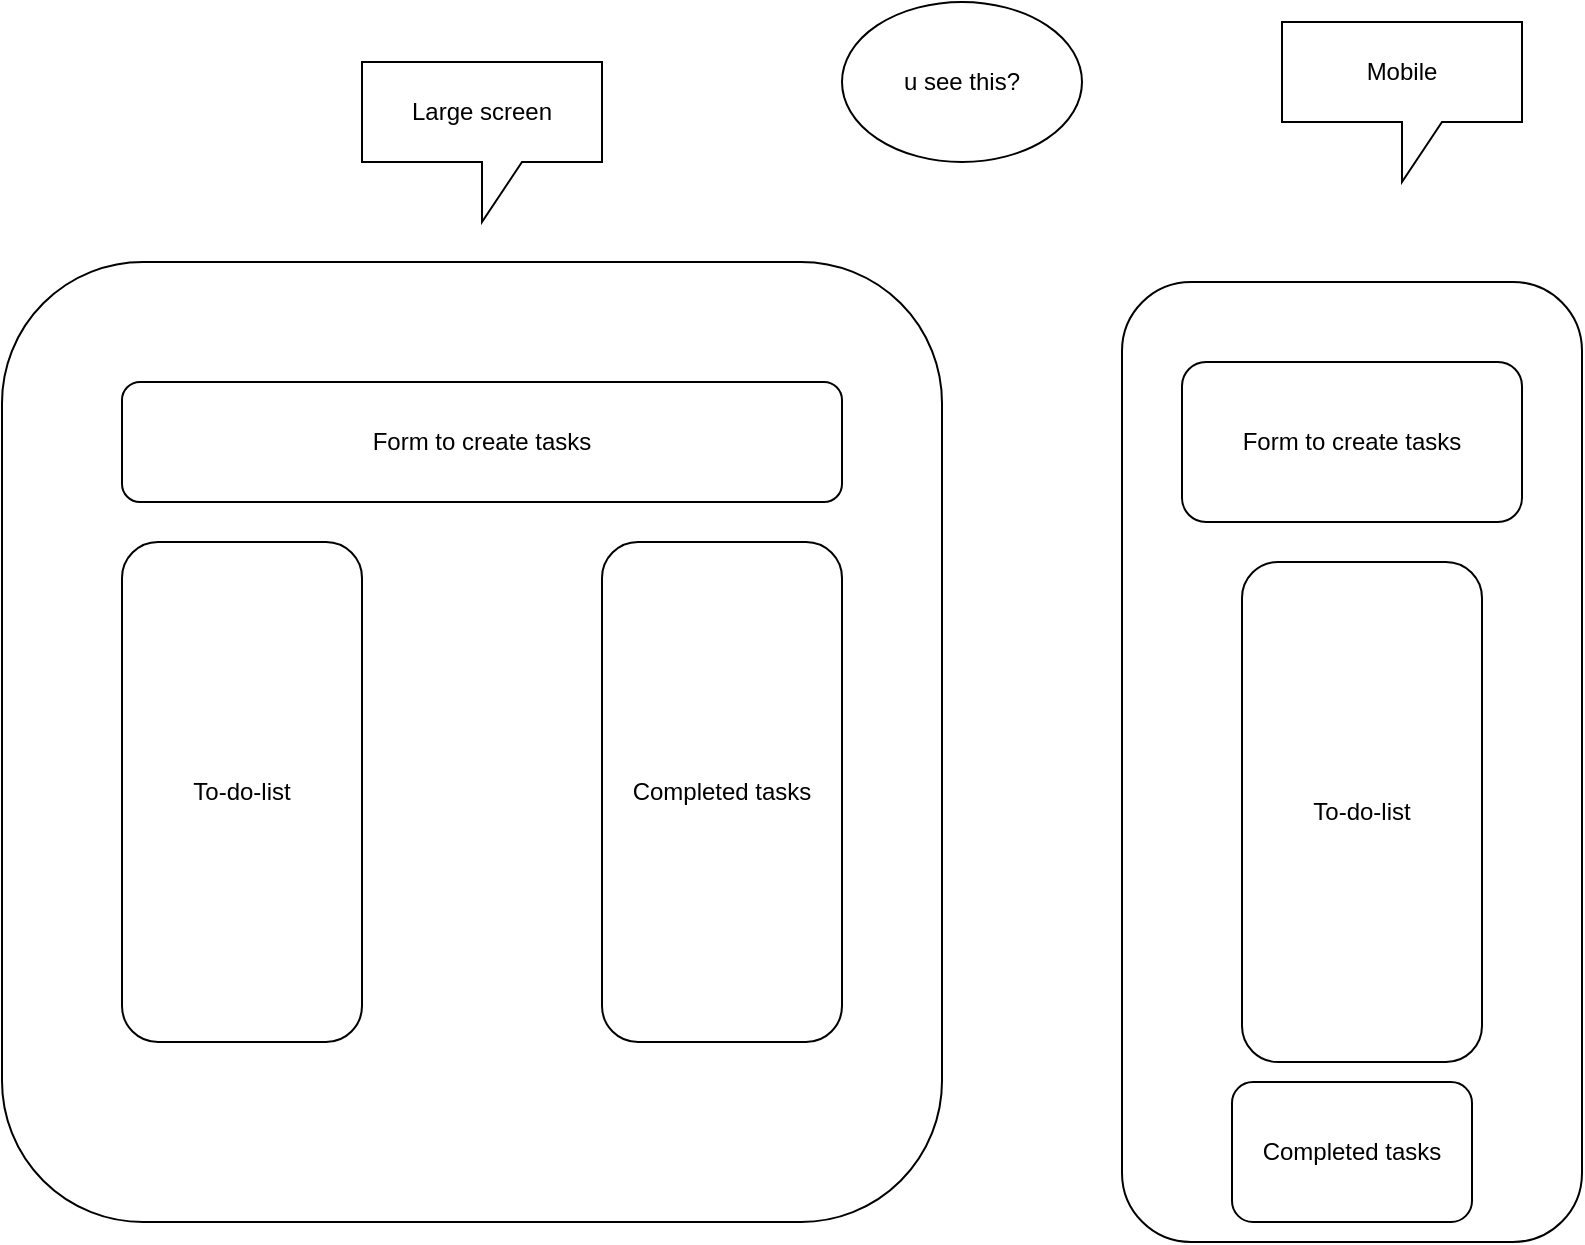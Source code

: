 <mxfile version="24.5.4" type="github">
  <diagram name="Page-1" id="URuILYohO7nekbE5N3jr">
    <mxGraphModel dx="1434" dy="754" grid="1" gridSize="10" guides="1" tooltips="1" connect="1" arrows="1" fold="1" page="1" pageScale="1" pageWidth="827" pageHeight="1169" math="0" shadow="0">
      <root>
        <mxCell id="0" />
        <mxCell id="1" parent="0" />
        <mxCell id="apol1puXDQaIrFUul9K4-4" value="" style="rounded=1;whiteSpace=wrap;html=1;" parent="1" vertex="1">
          <mxGeometry x="140" y="160" width="470" height="480" as="geometry" />
        </mxCell>
        <mxCell id="apol1puXDQaIrFUul9K4-1" value="To-do-list" style="rounded=1;whiteSpace=wrap;html=1;" parent="1" vertex="1">
          <mxGeometry x="200" y="300" width="120" height="250" as="geometry" />
        </mxCell>
        <mxCell id="apol1puXDQaIrFUul9K4-2" value="Completed tasks" style="rounded=1;whiteSpace=wrap;html=1;" parent="1" vertex="1">
          <mxGeometry x="440" y="300" width="120" height="250" as="geometry" />
        </mxCell>
        <mxCell id="apol1puXDQaIrFUul9K4-3" value="Form to create tasks" style="rounded=1;whiteSpace=wrap;html=1;" parent="1" vertex="1">
          <mxGeometry x="200" y="220" width="360" height="60" as="geometry" />
        </mxCell>
        <mxCell id="apol1puXDQaIrFUul9K4-5" value="" style="rounded=1;whiteSpace=wrap;html=1;" parent="1" vertex="1">
          <mxGeometry x="700" y="170" width="230" height="480" as="geometry" />
        </mxCell>
        <mxCell id="apol1puXDQaIrFUul9K4-6" value="To-do-list" style="rounded=1;whiteSpace=wrap;html=1;" parent="1" vertex="1">
          <mxGeometry x="760" y="310" width="120" height="250" as="geometry" />
        </mxCell>
        <mxCell id="apol1puXDQaIrFUul9K4-7" value="Completed tasks" style="rounded=1;whiteSpace=wrap;html=1;" parent="1" vertex="1">
          <mxGeometry x="755" y="570" width="120" height="70" as="geometry" />
        </mxCell>
        <mxCell id="apol1puXDQaIrFUul9K4-8" value="Form to create tasks" style="rounded=1;whiteSpace=wrap;html=1;" parent="1" vertex="1">
          <mxGeometry x="730" y="210" width="170" height="80" as="geometry" />
        </mxCell>
        <mxCell id="apol1puXDQaIrFUul9K4-10" value="Large screen" style="shape=callout;whiteSpace=wrap;html=1;perimeter=calloutPerimeter;" parent="1" vertex="1">
          <mxGeometry x="320" y="60" width="120" height="80" as="geometry" />
        </mxCell>
        <mxCell id="apol1puXDQaIrFUul9K4-11" value="Mobile" style="shape=callout;whiteSpace=wrap;html=1;perimeter=calloutPerimeter;" parent="1" vertex="1">
          <mxGeometry x="780" y="40" width="120" height="80" as="geometry" />
        </mxCell>
        <mxCell id="U9V7Co2RpV7P3108cx-r-1" value="u see this?" style="ellipse;whiteSpace=wrap;html=1;" vertex="1" parent="1">
          <mxGeometry x="560" y="30" width="120" height="80" as="geometry" />
        </mxCell>
      </root>
    </mxGraphModel>
  </diagram>
</mxfile>
